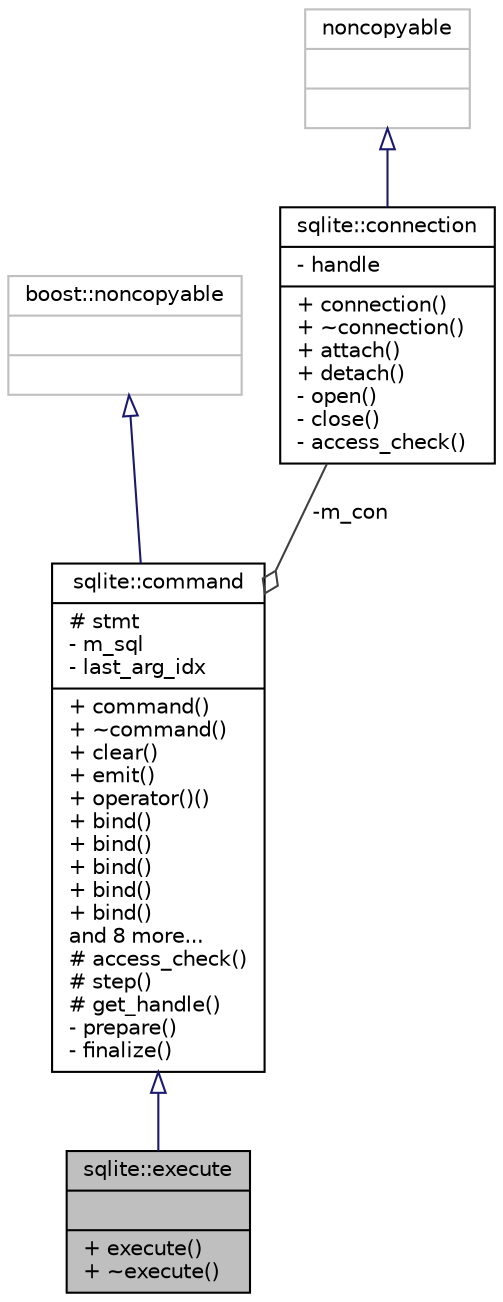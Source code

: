 digraph "sqlite::execute"
{
  bgcolor="transparent";
  edge [fontname="Helvetica",fontsize="10",labelfontname="Helvetica",labelfontsize="10"];
  node [fontname="Helvetica",fontsize="10",shape=record];
  Node1 [label="{sqlite::execute\n||+ execute()\l+ ~execute()\l}",height=0.2,width=0.4,color="black", fillcolor="grey75", style="filled" fontcolor="black"];
  Node2 -> Node1 [dir="back",color="midnightblue",fontsize="10",style="solid",arrowtail="onormal",fontname="Helvetica"];
  Node2 [label="{sqlite::command\n|# stmt\l- m_sql\l- last_arg_idx\l|+ command()\l+ ~command()\l+ clear()\l+ emit()\l+ operator()()\l+ bind()\l+ bind()\l+ bind()\l+ bind()\l+ bind()\land 8 more...\l# access_check()\l# step()\l# get_handle()\l- prepare()\l- finalize()\l}",height=0.2,width=0.4,color="black",URL="$structsqlite_1_1command.html",tooltip="command is the base class of all sql command classes An object of this class is not copyable..."];
  Node3 -> Node2 [dir="back",color="midnightblue",fontsize="10",style="solid",arrowtail="onormal",fontname="Helvetica"];
  Node3 [label="{boost::noncopyable\n||}",height=0.2,width=0.4,color="grey75"];
  Node4 -> Node2 [color="grey25",fontsize="10",style="solid",label=" -m_con" ,arrowhead="odiamond",fontname="Helvetica"];
  Node4 [label="{sqlite::connection\n|- handle\l|+ connection()\l+ ~connection()\l+ attach()\l+ detach()\l- open()\l- close()\l- access_check()\l}",height=0.2,width=0.4,color="black",URL="$structsqlite_1_1connection.html",tooltip="connection is used to open, close, attach and detach a database. Further it has to be passed to all c..."];
  Node5 -> Node4 [dir="back",color="midnightblue",fontsize="10",style="solid",arrowtail="onormal",fontname="Helvetica"];
  Node5 [label="{noncopyable\n||}",height=0.2,width=0.4,color="grey75"];
}

